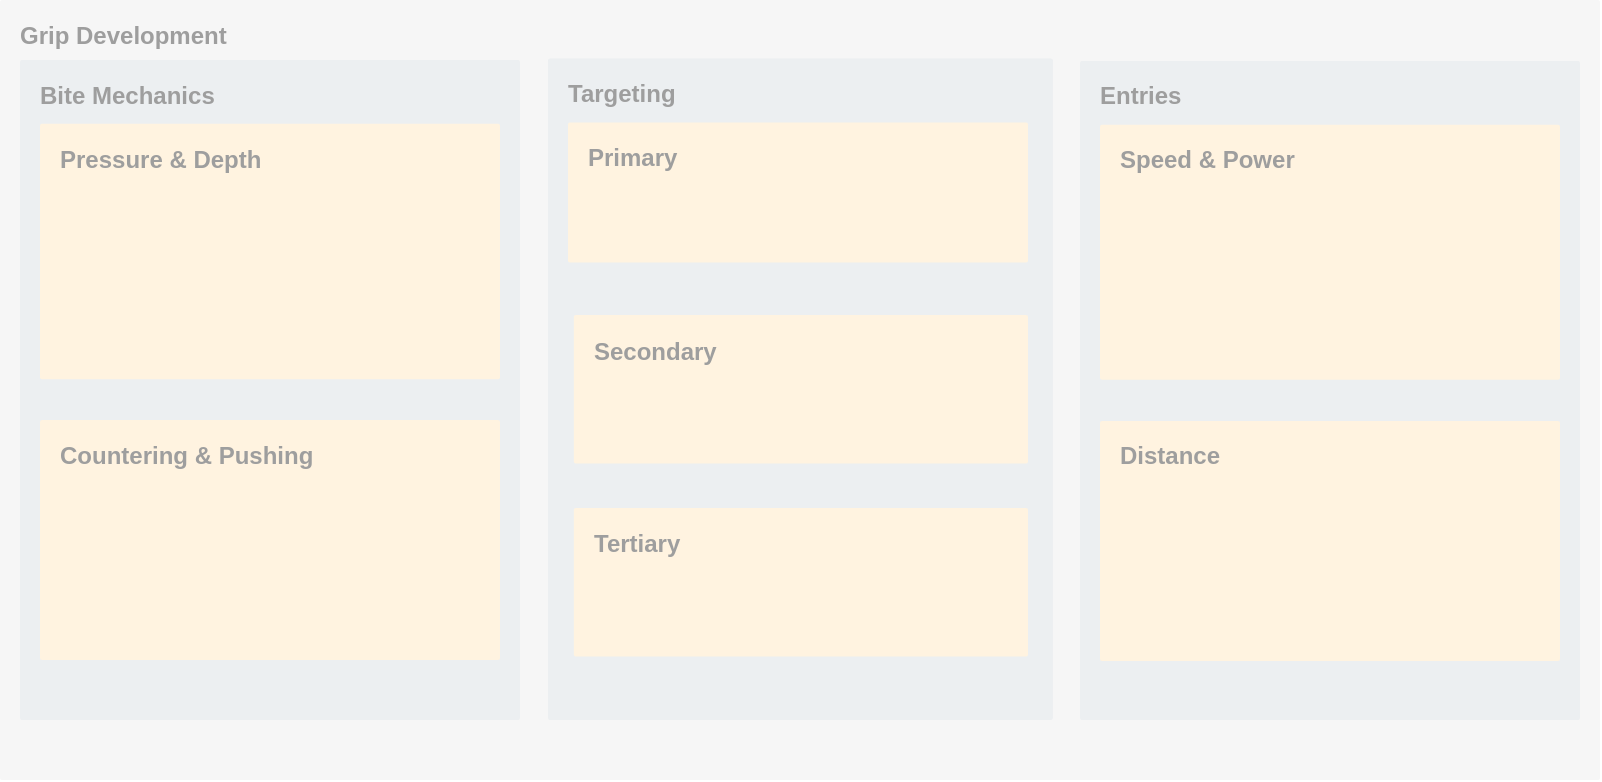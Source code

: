 <mxfile version="15.3.3" type="github">
  <diagram id="3sunacVPgdlQz-tr7I6W" name="Page-1">
    <mxGraphModel dx="2350" dy="1039" grid="1" gridSize="10" guides="1" tooltips="1" connect="1" arrows="1" fold="1" page="1" pageScale="1" pageWidth="850" pageHeight="1100" math="0" shadow="0">
      <root>
        <mxCell id="0" />
        <mxCell id="1" parent="0" />
        <mxCell id="j9L4AMqQxIWqILJdn9ZV-1" value="&lt;b&gt;Grip Development&lt;/b&gt;" style="sketch=0;points=[[0,0,0],[0.25,0,0],[0.5,0,0],[0.75,0,0],[1,0,0],[1,0.25,0],[1,0.5,0],[1,0.75,0],[1,1,0],[0.75,1,0],[0.5,1,0],[0.25,1,0],[0,1,0],[0,0.75,0],[0,0.5,0],[0,0.25,0]];rounded=1;absoluteArcSize=1;arcSize=2;html=1;strokeColor=none;gradientColor=none;shadow=0;dashed=0;fontSize=12;fontColor=#9E9E9E;align=left;verticalAlign=top;spacing=10;spacingTop=-4;fillColor=#F6F6F6;hachureGap=4;pointerEvents=0;" vertex="1" parent="1">
          <mxGeometry x="-825" y="10" width="800" height="390" as="geometry" />
        </mxCell>
        <mxCell id="j9L4AMqQxIWqILJdn9ZV-8" value="&lt;b&gt;Bite Mechanics&lt;/b&gt;" style="sketch=0;points=[[0,0,0],[0.25,0,0],[0.5,0,0],[0.75,0,0],[1,0,0],[1,0.25,0],[1,0.5,0],[1,0.75,0],[1,1,0],[0.75,1,0],[0.5,1,0],[0.25,1,0],[0,1,0],[0,0.75,0],[0,0.5,0],[0,0.25,0]];rounded=1;absoluteArcSize=1;arcSize=2;html=1;strokeColor=none;gradientColor=none;shadow=0;dashed=0;fontSize=12;fontColor=#9E9E9E;align=left;verticalAlign=top;spacing=10;spacingTop=-4;fillColor=#ECEFF1;" vertex="1" parent="j9L4AMqQxIWqILJdn9ZV-1">
          <mxGeometry width="250" height="330" relative="1" as="geometry">
            <mxPoint x="10" y="30" as="offset" />
          </mxGeometry>
        </mxCell>
        <mxCell id="j9L4AMqQxIWqILJdn9ZV-9" value="&lt;b&gt;Countering &amp;amp; Pushing&lt;/b&gt;" style="sketch=0;points=[[0,0,0],[0.25,0,0],[0.5,0,0],[0.75,0,0],[1,0,0],[1,0.25,0],[1,0.5,0],[1,0.75,0],[1,1,0],[0.75,1,0],[0.5,1,0],[0.25,1,0],[0,1,0],[0,0.75,0],[0,0.5,0],[0,0.25,0]];rounded=1;absoluteArcSize=1;arcSize=2;html=1;strokeColor=none;gradientColor=none;shadow=0;dashed=0;fontSize=12;fontColor=#9E9E9E;align=left;verticalAlign=top;spacing=10;spacingTop=-4;fillColor=#FFF3E0;" vertex="1" parent="j9L4AMqQxIWqILJdn9ZV-8">
          <mxGeometry width="230" height="120" relative="1" as="geometry">
            <mxPoint x="10" y="180" as="offset" />
          </mxGeometry>
        </mxCell>
        <mxCell id="j9L4AMqQxIWqILJdn9ZV-19" value="&lt;b&gt;Pressure &amp;amp; Depth&lt;/b&gt;" style="sketch=0;points=[[0,0,0],[0.25,0,0],[0.5,0,0],[0.75,0,0],[1,0,0],[1,0.25,0],[1,0.5,0],[1,0.75,0],[1,1,0],[0.75,1,0],[0.5,1,0],[0.25,1,0],[0,1,0],[0,0.75,0],[0,0.5,0],[0,0.25,0]];rounded=1;absoluteArcSize=1;arcSize=2;html=1;strokeColor=none;gradientColor=none;shadow=0;dashed=0;fontSize=12;fontColor=#9E9E9E;align=left;verticalAlign=top;spacing=10;spacingTop=-4;fillColor=#FFF3E0;" vertex="1" parent="j9L4AMqQxIWqILJdn9ZV-8">
          <mxGeometry x="10" y="31.935" width="230" height="127.742" as="geometry" />
        </mxCell>
        <mxCell id="j9L4AMqQxIWqILJdn9ZV-14" value="&lt;b&gt;Targeting&lt;/b&gt;" style="sketch=0;points=[[0,0,0],[0.25,0,0],[0.5,0,0],[0.75,0,0],[1,0,0],[1,0.25,0],[1,0.5,0],[1,0.75,0],[1,1,0],[0.75,1,0],[0.5,1,0],[0.25,1,0],[0,1,0],[0,0.75,0],[0,0.5,0],[0,0.25,0]];rounded=1;absoluteArcSize=1;arcSize=2;html=1;strokeColor=none;gradientColor=none;shadow=0;dashed=0;fontSize=12;fontColor=#9E9E9E;align=left;verticalAlign=top;spacing=10;spacingTop=-4;fillColor=#ECEFF1;" vertex="1" parent="j9L4AMqQxIWqILJdn9ZV-1">
          <mxGeometry x="274" y="29.25" width="252.45" height="330.75" as="geometry" />
        </mxCell>
        <mxCell id="j9L4AMqQxIWqILJdn9ZV-15" value="&lt;b&gt;Primary&lt;/b&gt;" style="sketch=0;points=[[0,0,0],[0.25,0,0],[0.5,0,0],[0.75,0,0],[1,0,0],[1,0.25,0],[1,0.5,0],[1,0.75,0],[1,1,0],[0.75,1,0],[0.5,1,0],[0.25,1,0],[0,1,0],[0,0.75,0],[0,0.5,0],[0,0.25,0]];rounded=1;absoluteArcSize=1;arcSize=2;html=1;strokeColor=none;gradientColor=none;shadow=0;dashed=0;fontSize=12;fontColor=#9E9E9E;align=left;verticalAlign=top;spacing=10;spacingTop=-4;fillColor=#FFF3E0;" vertex="1" parent="j9L4AMqQxIWqILJdn9ZV-14">
          <mxGeometry width="230" height="70" relative="1" as="geometry">
            <mxPoint x="10" y="32" as="offset" />
          </mxGeometry>
        </mxCell>
        <mxCell id="j9L4AMqQxIWqILJdn9ZV-20" value="&lt;b&gt;Secondary&lt;/b&gt;" style="sketch=0;points=[[0,0,0],[0.25,0,0],[0.5,0,0],[0.75,0,0],[1,0,0],[1,0.25,0],[1,0.5,0],[1,0.75,0],[1,1,0],[0.75,1,0],[0.5,1,0],[0.25,1,0],[0,1,0],[0,0.75,0],[0,0.5,0],[0,0.25,0]];rounded=1;absoluteArcSize=1;arcSize=2;html=1;strokeColor=none;gradientColor=none;shadow=0;dashed=0;fontSize=12;fontColor=#9E9E9E;align=left;verticalAlign=top;spacing=10;spacingTop=-4;fillColor=#FFF3E0;" vertex="1" parent="j9L4AMqQxIWqILJdn9ZV-14">
          <mxGeometry x="12.91" y="128.272" width="227.09" height="74.207" as="geometry" />
        </mxCell>
        <mxCell id="j9L4AMqQxIWqILJdn9ZV-21" value="&lt;b&gt;Tertiary&lt;/b&gt;" style="sketch=0;points=[[0,0,0],[0.25,0,0],[0.5,0,0],[0.75,0,0],[1,0,0],[1,0.25,0],[1,0.5,0],[1,0.75,0],[1,1,0],[0.75,1,0],[0.5,1,0],[0.25,1,0],[0,1,0],[0,0.75,0],[0,0.5,0],[0,0.25,0]];rounded=1;absoluteArcSize=1;arcSize=2;html=1;strokeColor=none;gradientColor=none;shadow=0;dashed=0;fontSize=12;fontColor=#9E9E9E;align=left;verticalAlign=top;spacing=10;spacingTop=-4;fillColor=#FFF3E0;" vertex="1" parent="j9L4AMqQxIWqILJdn9ZV-14">
          <mxGeometry x="12.91" y="224.74" width="227.09" height="74.207" as="geometry" />
        </mxCell>
        <mxCell id="j9L4AMqQxIWqILJdn9ZV-22" value="&lt;b&gt;Entries&lt;/b&gt;" style="sketch=0;points=[[0,0,0],[0.25,0,0],[0.5,0,0],[0.75,0,0],[1,0,0],[1,0.25,0],[1,0.5,0],[1,0.75,0],[1,1,0],[0.75,1,0],[0.5,1,0],[0.25,1,0],[0,1,0],[0,0.75,0],[0,0.5,0],[0,0.25,0]];rounded=1;absoluteArcSize=1;arcSize=2;html=1;strokeColor=none;gradientColor=none;shadow=0;dashed=0;fontSize=12;fontColor=#9E9E9E;align=left;verticalAlign=top;spacing=10;spacingTop=-4;fillColor=#ECEFF1;" vertex="1" parent="j9L4AMqQxIWqILJdn9ZV-1">
          <mxGeometry x="540" y="30.47" width="250" height="329.53" as="geometry" />
        </mxCell>
        <mxCell id="j9L4AMqQxIWqILJdn9ZV-23" value="&lt;b&gt;Distance&lt;/b&gt;" style="sketch=0;points=[[0,0,0],[0.25,0,0],[0.5,0,0],[0.75,0,0],[1,0,0],[1,0.25,0],[1,0.5,0],[1,0.75,0],[1,1,0],[0.75,1,0],[0.5,1,0],[0.25,1,0],[0,1,0],[0,0.75,0],[0,0.5,0],[0,0.25,0]];rounded=1;absoluteArcSize=1;arcSize=2;html=1;strokeColor=none;gradientColor=none;shadow=0;dashed=0;fontSize=12;fontColor=#9E9E9E;align=left;verticalAlign=top;spacing=10;spacingTop=-4;fillColor=#FFF3E0;" vertex="1" parent="j9L4AMqQxIWqILJdn9ZV-22">
          <mxGeometry width="230" height="120" relative="1" as="geometry">
            <mxPoint x="10" y="180" as="offset" />
          </mxGeometry>
        </mxCell>
        <mxCell id="j9L4AMqQxIWqILJdn9ZV-24" value="&lt;b&gt;Speed &amp;amp; Power&lt;/b&gt;" style="sketch=0;points=[[0,0,0],[0.25,0,0],[0.5,0,0],[0.75,0,0],[1,0,0],[1,0.25,0],[1,0.5,0],[1,0.75,0],[1,1,0],[0.75,1,0],[0.5,1,0],[0.25,1,0],[0,1,0],[0,0.75,0],[0,0.5,0],[0,0.25,0]];rounded=1;absoluteArcSize=1;arcSize=2;html=1;strokeColor=none;gradientColor=none;shadow=0;dashed=0;fontSize=12;fontColor=#9E9E9E;align=left;verticalAlign=top;spacing=10;spacingTop=-4;fillColor=#FFF3E0;" vertex="1" parent="j9L4AMqQxIWqILJdn9ZV-22">
          <mxGeometry x="10" y="31.89" width="230" height="127.56" as="geometry" />
        </mxCell>
      </root>
    </mxGraphModel>
  </diagram>
</mxfile>
